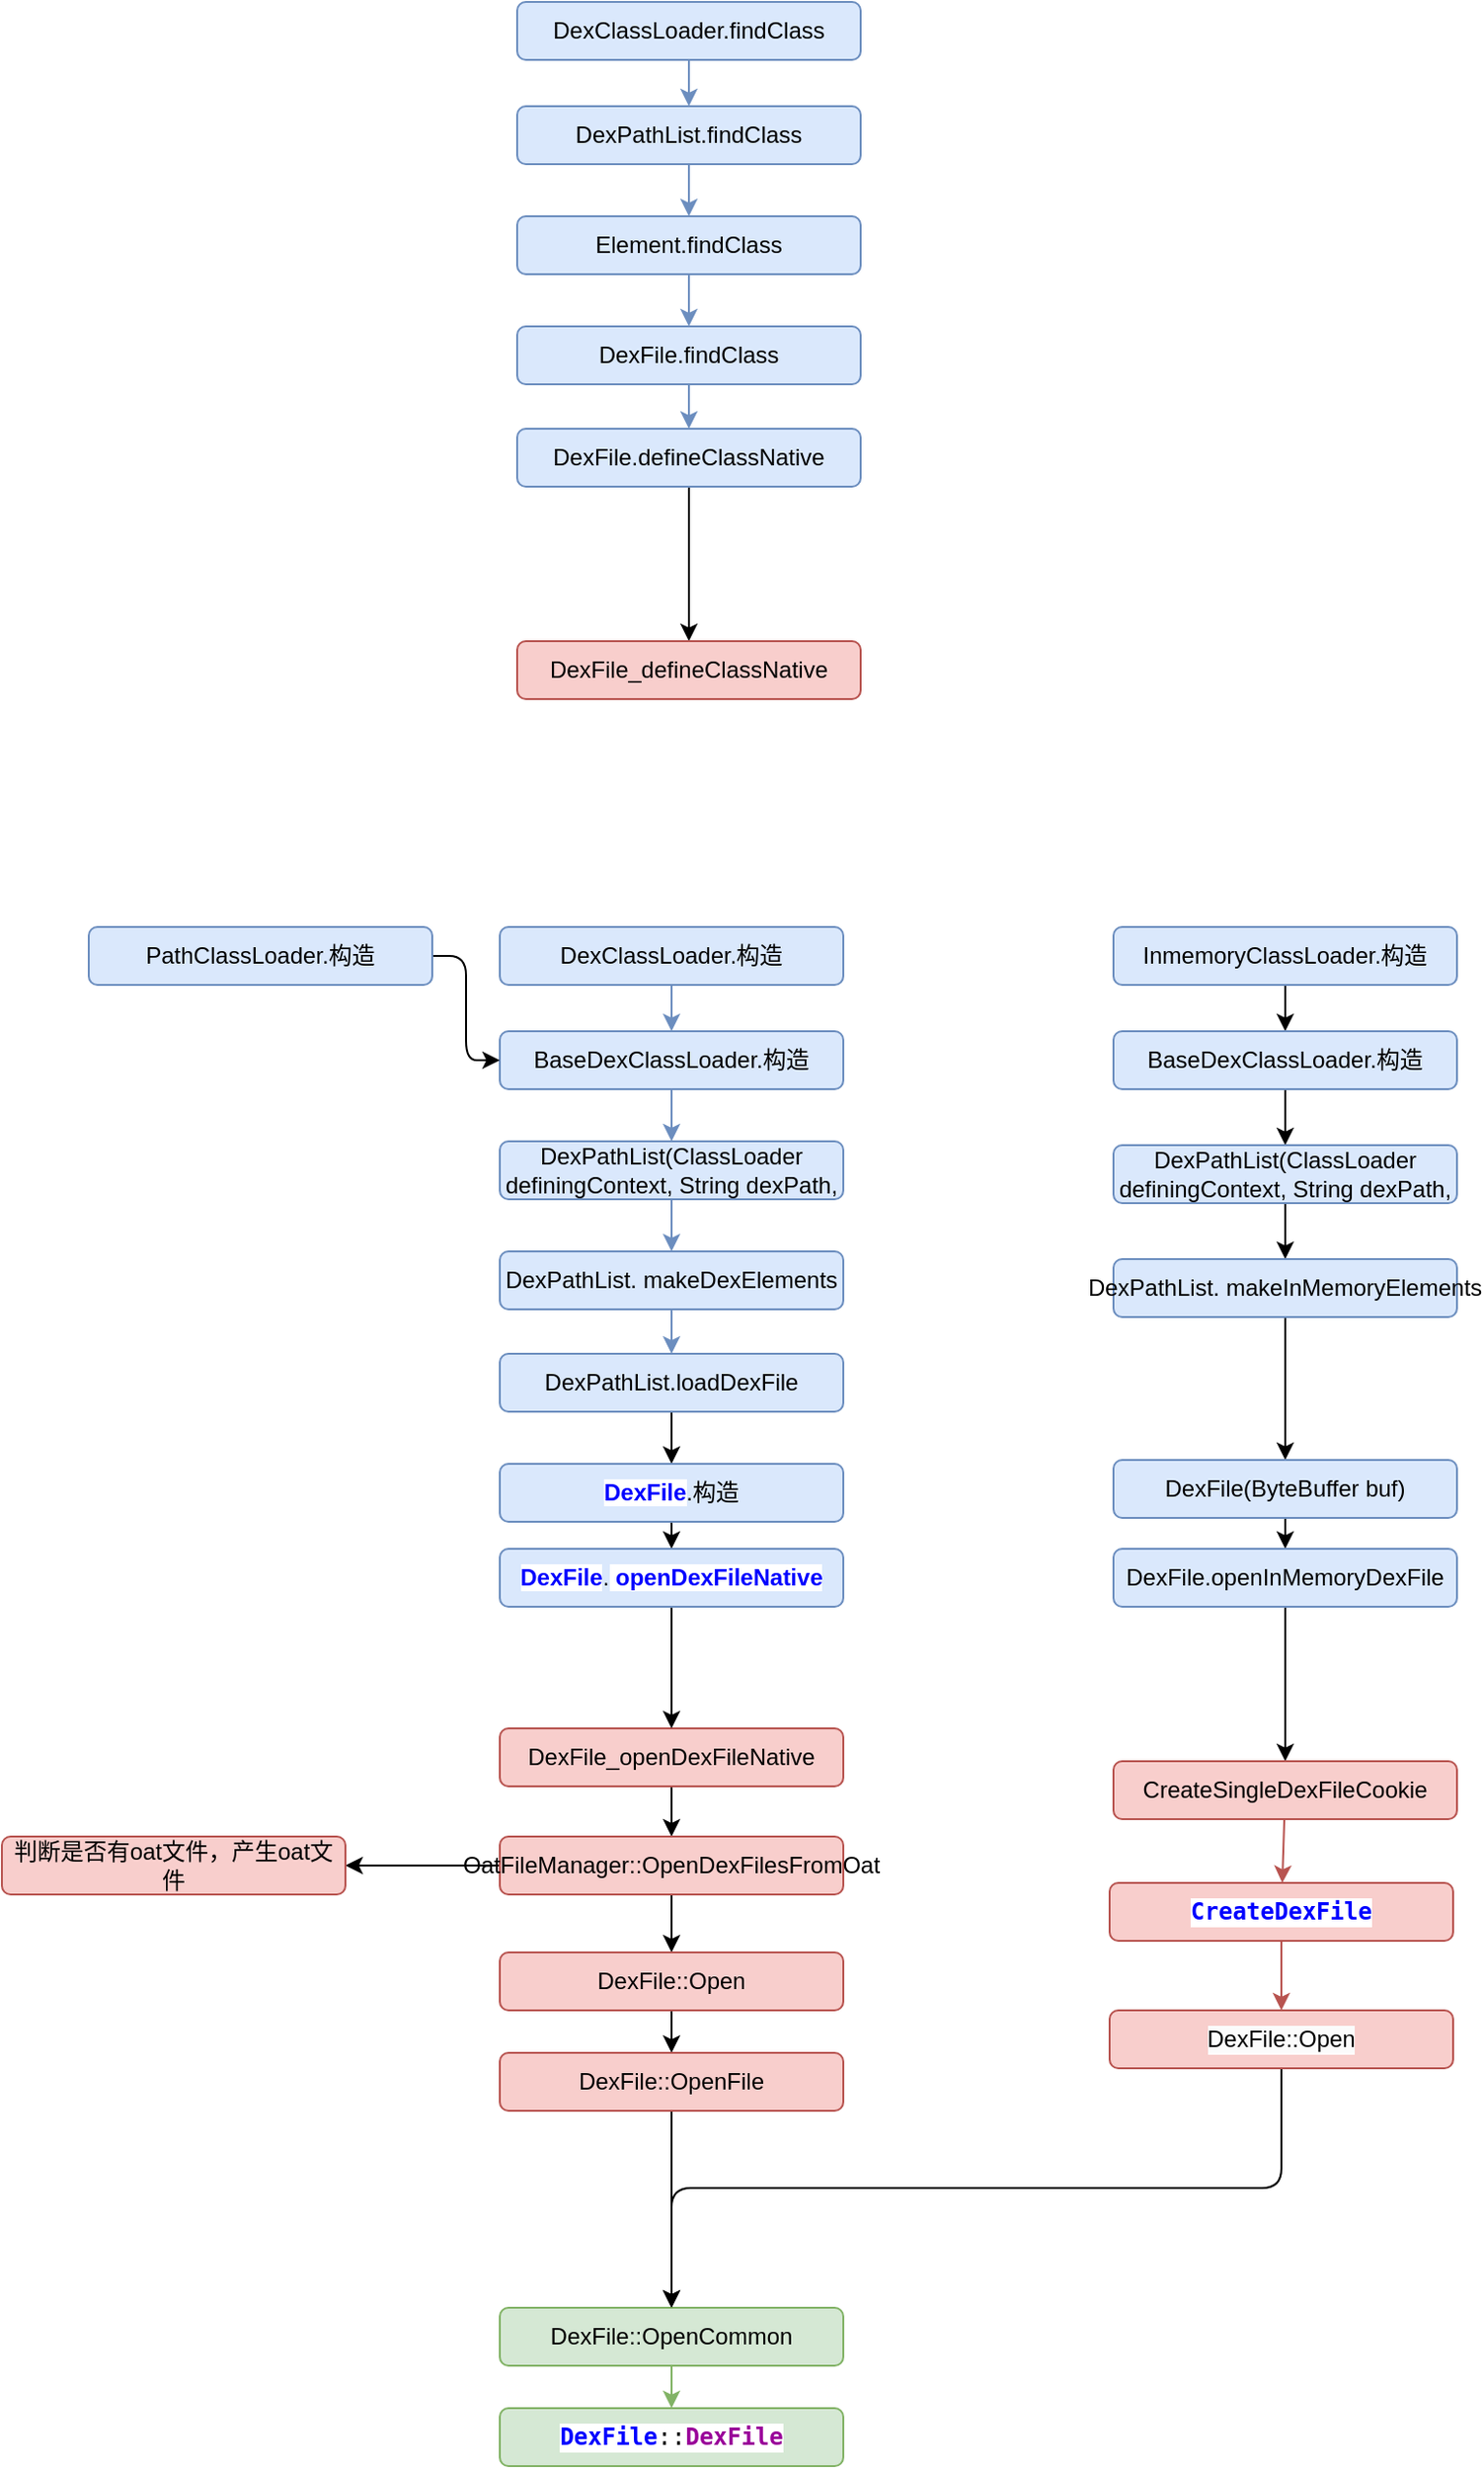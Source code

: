 <mxfile>
    <diagram id="Rl8NyJzdk1sUaj45EDlg" name="第 1 页">
        <mxGraphModel dx="1341" dy="1930" grid="0" gridSize="10" guides="1" tooltips="1" connect="1" arrows="1" fold="1" page="1" pageScale="1" pageWidth="827" pageHeight="1169" math="0" shadow="0">
            <root>
                <mxCell id="0"/>
                <mxCell id="1" parent="0"/>
                <mxCell id="4" value="" style="edgeStyle=none;html=1;fillColor=#dae8fc;strokeColor=#6c8ebf;" parent="1" source="2" target="3" edge="1">
                    <mxGeometry relative="1" as="geometry"/>
                </mxCell>
                <mxCell id="2" value="DexClassLoader.findClass" style="rounded=1;whiteSpace=wrap;html=1;fillColor=#dae8fc;strokeColor=#6c8ebf;" parent="1" vertex="1">
                    <mxGeometry x="-435" y="-44" width="178" height="30" as="geometry"/>
                </mxCell>
                <mxCell id="6" value="" style="edgeStyle=none;html=1;fillColor=#dae8fc;strokeColor=#6c8ebf;" parent="1" source="3" target="5" edge="1">
                    <mxGeometry relative="1" as="geometry"/>
                </mxCell>
                <mxCell id="3" value="DexPathList.findClass" style="rounded=1;whiteSpace=wrap;html=1;fillColor=#dae8fc;strokeColor=#6c8ebf;" parent="1" vertex="1">
                    <mxGeometry x="-435" y="10" width="178" height="30" as="geometry"/>
                </mxCell>
                <mxCell id="8" value="" style="edgeStyle=none;html=1;fillColor=#dae8fc;strokeColor=#6c8ebf;" parent="1" source="5" target="7" edge="1">
                    <mxGeometry relative="1" as="geometry"/>
                </mxCell>
                <mxCell id="5" value="Element.findClass" style="rounded=1;whiteSpace=wrap;html=1;fillColor=#dae8fc;strokeColor=#6c8ebf;" parent="1" vertex="1">
                    <mxGeometry x="-435" y="67" width="178" height="30" as="geometry"/>
                </mxCell>
                <mxCell id="10" value="" style="edgeStyle=none;html=1;fillColor=#dae8fc;strokeColor=#6c8ebf;" parent="1" source="7" target="9" edge="1">
                    <mxGeometry relative="1" as="geometry"/>
                </mxCell>
                <mxCell id="7" value="DexFile.findClass" style="rounded=1;whiteSpace=wrap;html=1;fillColor=#dae8fc;strokeColor=#6c8ebf;" parent="1" vertex="1">
                    <mxGeometry x="-435" y="124" width="178" height="30" as="geometry"/>
                </mxCell>
                <mxCell id="12" value="" style="edgeStyle=none;html=1;" parent="1" source="9" target="11" edge="1">
                    <mxGeometry relative="1" as="geometry"/>
                </mxCell>
                <mxCell id="9" value="DexFile.defineClassNative" style="rounded=1;whiteSpace=wrap;html=1;fillColor=#dae8fc;strokeColor=#6c8ebf;" parent="1" vertex="1">
                    <mxGeometry x="-435" y="177" width="178" height="30" as="geometry"/>
                </mxCell>
                <mxCell id="11" value="DexFile_defineClassNative" style="rounded=1;whiteSpace=wrap;html=1;fillColor=#f8cecc;strokeColor=#b85450;" parent="1" vertex="1">
                    <mxGeometry x="-435" y="287" width="178" height="30" as="geometry"/>
                </mxCell>
                <mxCell id="13" value="" style="edgeStyle=none;html=1;fillColor=#dae8fc;strokeColor=#6c8ebf;" parent="1" source="14" target="16" edge="1">
                    <mxGeometry relative="1" as="geometry"/>
                </mxCell>
                <mxCell id="14" value="DexClassLoader.构造" style="rounded=1;whiteSpace=wrap;html=1;fillColor=#dae8fc;strokeColor=#6c8ebf;" parent="1" vertex="1">
                    <mxGeometry x="-444" y="435" width="178" height="30" as="geometry"/>
                </mxCell>
                <mxCell id="15" value="" style="edgeStyle=none;html=1;fillColor=#dae8fc;strokeColor=#6c8ebf;" parent="1" source="16" target="18" edge="1">
                    <mxGeometry relative="1" as="geometry"/>
                </mxCell>
                <mxCell id="16" value="BaseDexClassLoader.构造" style="rounded=1;whiteSpace=wrap;html=1;fillColor=#dae8fc;strokeColor=#6c8ebf;" parent="1" vertex="1">
                    <mxGeometry x="-444" y="489" width="178" height="30" as="geometry"/>
                </mxCell>
                <mxCell id="17" value="" style="edgeStyle=none;html=1;fillColor=#dae8fc;strokeColor=#6c8ebf;" parent="1" source="18" target="20" edge="1">
                    <mxGeometry relative="1" as="geometry"/>
                </mxCell>
                <mxCell id="18" value="DexPathList(ClassLoader definingContext, String dexPath," style="rounded=1;whiteSpace=wrap;html=1;fillColor=#dae8fc;strokeColor=#6c8ebf;" parent="1" vertex="1">
                    <mxGeometry x="-444" y="546" width="178" height="30" as="geometry"/>
                </mxCell>
                <mxCell id="19" value="" style="edgeStyle=none;html=1;fillColor=#dae8fc;strokeColor=#6c8ebf;" parent="1" source="20" target="22" edge="1">
                    <mxGeometry relative="1" as="geometry"/>
                </mxCell>
                <mxCell id="20" value="&lt;span style=&quot;color: rgb(0, 0, 0);&quot;&gt;DexPathList&lt;/span&gt;.&amp;nbsp;makeDexElements" style="rounded=1;whiteSpace=wrap;html=1;fillColor=#dae8fc;strokeColor=#6c8ebf;" parent="1" vertex="1">
                    <mxGeometry x="-444" y="603" width="178" height="30" as="geometry"/>
                </mxCell>
                <mxCell id="27" value="" style="edgeStyle=none;html=1;" parent="1" source="22" target="26" edge="1">
                    <mxGeometry relative="1" as="geometry"/>
                </mxCell>
                <mxCell id="22" value="&lt;span style=&quot;color: rgb(0, 0, 0);&quot;&gt;DexPathList&lt;/span&gt;.loadDexFile" style="rounded=1;whiteSpace=wrap;html=1;fillColor=#dae8fc;strokeColor=#6c8ebf;" parent="1" vertex="1">
                    <mxGeometry x="-444" y="656" width="178" height="30" as="geometry"/>
                </mxCell>
                <mxCell id="32" value="" style="edgeStyle=none;html=1;" parent="1" source="23" target="31" edge="1">
                    <mxGeometry relative="1" as="geometry"/>
                </mxCell>
                <mxCell id="23" value="DexFile_openDexFileNative" style="rounded=1;whiteSpace=wrap;html=1;fillColor=#f8cecc;strokeColor=#b85450;" parent="1" vertex="1">
                    <mxGeometry x="-444" y="850" width="178" height="30" as="geometry"/>
                </mxCell>
                <mxCell id="29" value="" style="edgeStyle=none;html=1;" parent="1" source="26" target="28" edge="1">
                    <mxGeometry relative="1" as="geometry"/>
                </mxCell>
                <mxCell id="26" value="&lt;a style=&quot;background-color: rgb(255, 255, 255); text-align: start; text-decoration-line: none; color: rgb(0, 0, 255); font-weight: bold;&quot; data-definition-place=&quot;def&quot; class=&quot;xmt intelliWindow-symbol&quot; href=&quot;http://xrefandroid.com/android-8.1.0_r81/s?refs=DexFile&amp;amp;project=libcore&quot;&gt;DexFile&lt;/a&gt;.构造" style="rounded=1;whiteSpace=wrap;html=1;fillColor=#dae8fc;strokeColor=#6c8ebf;" parent="1" vertex="1">
                    <mxGeometry x="-444" y="713" width="178" height="30" as="geometry"/>
                </mxCell>
                <mxCell id="30" value="" style="edgeStyle=none;html=1;" parent="1" source="28" target="23" edge="1">
                    <mxGeometry relative="1" as="geometry"/>
                </mxCell>
                <mxCell id="28" value="&lt;a style=&quot;background-color: rgb(255, 255, 255); text-align: start; text-decoration-line: none; color: rgb(0, 0, 255); font-weight: bold;&quot; data-definition-place=&quot;def&quot; class=&quot;xmt intelliWindow-symbol&quot; href=&quot;http://xrefandroid.com/android-8.1.0_r81/s?refs=DexFile&amp;amp;project=libcore&quot;&gt;DexFile&lt;/a&gt;.&lt;span style=&quot;background-color: rgb(255, 255, 255); text-align: start;&quot;&gt; &lt;/span&gt;&lt;a style=&quot;background-color: rgb(255, 255, 255); text-align: start; color: rgb(0, 0, 255); font-weight: bold;&quot; name=&quot;openDexFileNative&quot; class=&quot;xmt&quot;&gt;&lt;/a&gt;&lt;a style=&quot;background-color: rgb(255, 255, 255); text-align: start; text-decoration-line: none; color: rgb(0, 0, 255); font-weight: bold;&quot; data-definition-place=&quot;def&quot; class=&quot;xmt intelliWindow-symbol&quot; href=&quot;http://xrefandroid.com/android-8.1.0_r81/s?refs=openDexFileNative&amp;amp;project=libcore&quot;&gt;openDexFileNative&lt;/a&gt;" style="rounded=1;whiteSpace=wrap;html=1;fillColor=#dae8fc;strokeColor=#6c8ebf;" parent="1" vertex="1">
                    <mxGeometry x="-444" y="757" width="178" height="30" as="geometry"/>
                </mxCell>
                <mxCell id="34" value="" style="edgeStyle=none;html=1;" parent="1" source="31" target="33" edge="1">
                    <mxGeometry relative="1" as="geometry"/>
                </mxCell>
                <mxCell id="63" value="" style="edgeStyle=none;html=1;" edge="1" parent="1" source="31" target="62">
                    <mxGeometry relative="1" as="geometry"/>
                </mxCell>
                <mxCell id="31" value="OatFileManager::OpenDexFilesFromOat" style="rounded=1;whiteSpace=wrap;html=1;fillColor=#f8cecc;strokeColor=#b85450;" parent="1" vertex="1">
                    <mxGeometry x="-444" y="906" width="178" height="30" as="geometry"/>
                </mxCell>
                <mxCell id="37" value="" style="edgeStyle=none;html=1;" parent="1" source="33" target="36" edge="1">
                    <mxGeometry relative="1" as="geometry"/>
                </mxCell>
                <mxCell id="33" value="DexFile::Open" style="rounded=1;whiteSpace=wrap;html=1;fillColor=#f8cecc;strokeColor=#b85450;" parent="1" vertex="1">
                    <mxGeometry x="-444" y="966" width="178" height="30" as="geometry"/>
                </mxCell>
                <mxCell id="39" value="" style="edgeStyle=none;html=1;" parent="1" source="36" target="38" edge="1">
                    <mxGeometry relative="1" as="geometry"/>
                </mxCell>
                <mxCell id="36" value="DexFile::OpenFile" style="rounded=1;whiteSpace=wrap;html=1;fillColor=#f8cecc;strokeColor=#b85450;" parent="1" vertex="1">
                    <mxGeometry x="-444" y="1018" width="178" height="30" as="geometry"/>
                </mxCell>
                <mxCell id="41" value="" style="edgeStyle=none;html=1;fillColor=#d5e8d4;strokeColor=#82b366;" parent="1" source="38" target="40" edge="1">
                    <mxGeometry relative="1" as="geometry"/>
                </mxCell>
                <mxCell id="38" value="DexFile::OpenCommon" style="rounded=1;whiteSpace=wrap;html=1;fillColor=#d5e8d4;strokeColor=#82b366;" parent="1" vertex="1">
                    <mxGeometry x="-444" y="1150" width="178" height="30" as="geometry"/>
                </mxCell>
                <mxCell id="40" value="&lt;pre style=&quot;border: 0px; margin-top: 0px; margin-bottom: 0px; color: rgb(0, 0, 0); text-align: start; background-color: rgb(255, 255, 255);&quot;&gt;&lt;span style=&quot;display: inline;&quot; class=&quot;scope-head&quot; id=&quot;scope_id_704901ad&quot;&gt;&lt;a style=&quot;text-decoration-line: none; color: rgb(0, 0, 255); font-weight: bold;&quot; data-definition-place=&quot;def&quot; class=&quot;xf intelliWindow-symbol&quot; href=&quot;http://xrefandroid.com/android-8.1.0_r81/s?refs=DexFile&amp;amp;project=art&quot;&gt;DexFile&lt;/a&gt;::&lt;a style=&quot;text-decoration-line: none; color: rgb(153, 0, 153); font-weight: bold;&quot; data-definition-place=&quot;defined-in-file&quot; href=&quot;http://xrefandroid.com/android-8.1.0_r81/xref/art/runtime/dex_file.cc#DexFile&quot; class=&quot;d intelliWindow-symbol&quot;&gt;DexFile&lt;/a&gt;&lt;/span&gt;&lt;/pre&gt;" style="rounded=1;whiteSpace=wrap;html=1;fillColor=#d5e8d4;strokeColor=#82b366;" parent="1" vertex="1">
                    <mxGeometry x="-444" y="1202" width="178" height="30" as="geometry"/>
                </mxCell>
                <mxCell id="43" style="edgeStyle=orthogonalEdgeStyle;html=1;entryX=0;entryY=0.5;entryDx=0;entryDy=0;" parent="1" source="42" target="16" edge="1">
                    <mxGeometry relative="1" as="geometry"/>
                </mxCell>
                <mxCell id="42" value="PathClassLoader.构造" style="rounded=1;whiteSpace=wrap;html=1;fillColor=#dae8fc;strokeColor=#6c8ebf;" parent="1" vertex="1">
                    <mxGeometry x="-657" y="435" width="178" height="30" as="geometry"/>
                </mxCell>
                <mxCell id="46" value="" style="edgeStyle=none;html=1;" parent="1" source="44" target="45" edge="1">
                    <mxGeometry relative="1" as="geometry"/>
                </mxCell>
                <mxCell id="44" value="InmemoryClassLoader.构造" style="rounded=1;whiteSpace=wrap;html=1;fillColor=#dae8fc;strokeColor=#6c8ebf;" parent="1" vertex="1">
                    <mxGeometry x="-126" y="435" width="178" height="30" as="geometry"/>
                </mxCell>
                <mxCell id="48" value="" style="edgeStyle=none;html=1;" parent="1" source="45" target="47" edge="1">
                    <mxGeometry relative="1" as="geometry"/>
                </mxCell>
                <mxCell id="45" value="&lt;span style=&quot;color: rgb(0, 0, 0);&quot;&gt;BaseDexClassLoader.构造&lt;/span&gt;" style="rounded=1;whiteSpace=wrap;html=1;fillColor=#dae8fc;strokeColor=#6c8ebf;" parent="1" vertex="1">
                    <mxGeometry x="-126" y="489" width="178" height="30" as="geometry"/>
                </mxCell>
                <mxCell id="50" value="" style="edgeStyle=none;html=1;" parent="1" source="47" target="49" edge="1">
                    <mxGeometry relative="1" as="geometry"/>
                </mxCell>
                <mxCell id="47" value="DexPathList(ClassLoader definingContext, String dexPath," style="rounded=1;whiteSpace=wrap;html=1;fillColor=#dae8fc;strokeColor=#6c8ebf;" parent="1" vertex="1">
                    <mxGeometry x="-126" y="548" width="178" height="30" as="geometry"/>
                </mxCell>
                <mxCell id="52" value="" style="edgeStyle=none;html=1;" parent="1" source="49" target="51" edge="1">
                    <mxGeometry relative="1" as="geometry"/>
                </mxCell>
                <mxCell id="49" value="&lt;span style=&quot;color: rgb(0, 0, 0);&quot;&gt;DexPathList&lt;/span&gt;.&amp;nbsp;makeInMemoryElements" style="rounded=1;whiteSpace=wrap;html=1;fillColor=#dae8fc;strokeColor=#6c8ebf;" parent="1" vertex="1">
                    <mxGeometry x="-126" y="607" width="178" height="30" as="geometry"/>
                </mxCell>
                <mxCell id="54" value="" style="edgeStyle=none;html=1;" parent="1" source="51" target="53" edge="1">
                    <mxGeometry relative="1" as="geometry"/>
                </mxCell>
                <mxCell id="51" value="DexFile(ByteBuffer buf)" style="rounded=1;whiteSpace=wrap;html=1;fillColor=#dae8fc;strokeColor=#6c8ebf;" parent="1" vertex="1">
                    <mxGeometry x="-126" y="711" width="178" height="30" as="geometry"/>
                </mxCell>
                <mxCell id="56" value="" style="edgeStyle=none;html=1;" parent="1" source="53" target="55" edge="1">
                    <mxGeometry relative="1" as="geometry"/>
                </mxCell>
                <mxCell id="53" value="DexFile.openInMemoryDexFile" style="rounded=1;whiteSpace=wrap;html=1;fillColor=#dae8fc;strokeColor=#6c8ebf;" parent="1" vertex="1">
                    <mxGeometry x="-126" y="757" width="178" height="30" as="geometry"/>
                </mxCell>
                <mxCell id="58" value="" style="edgeStyle=none;html=1;fillColor=#f8cecc;strokeColor=#b85450;" parent="1" source="55" target="57" edge="1">
                    <mxGeometry relative="1" as="geometry"/>
                </mxCell>
                <mxCell id="55" value="CreateSingleDexFileCookie" style="rounded=1;whiteSpace=wrap;html=1;fillColor=#f8cecc;strokeColor=#b85450;" parent="1" vertex="1">
                    <mxGeometry x="-126" y="867" width="178" height="30" as="geometry"/>
                </mxCell>
                <mxCell id="60" value="" style="edgeStyle=none;html=1;fillColor=#f8cecc;strokeColor=#b85450;" parent="1" source="57" target="59" edge="1">
                    <mxGeometry relative="1" as="geometry"/>
                </mxCell>
                <mxCell id="57" value="&lt;pre style=&quot;border: 0px; margin-top: 0px; margin-bottom: 0px; color: rgb(0, 0, 0); text-align: start; background-color: rgb(255, 255, 255);&quot;&gt;&lt;span style=&quot;display: inline;&quot; class=&quot;scope-head&quot; id=&quot;scope_id_aa6ca3d1&quot;&gt;&lt;a style=&quot;text-decoration-line: none; color: rgb(0, 0, 255); font-weight: bold;&quot; data-definition-place=&quot;def&quot; class=&quot;xf intelliWindow-symbol&quot; href=&quot;http://xrefandroid.com/android-8.1.0_r81/s?refs=CreateDexFile&amp;amp;project=art&quot;&gt;CreateDexFile&lt;/a&gt;&lt;/span&gt;&lt;/pre&gt;" style="rounded=1;whiteSpace=wrap;html=1;fillColor=#f8cecc;strokeColor=#b85450;" parent="1" vertex="1">
                    <mxGeometry x="-128" y="930" width="178" height="30" as="geometry"/>
                </mxCell>
                <mxCell id="61" style="edgeStyle=orthogonalEdgeStyle;html=1;entryX=0.5;entryY=0;entryDx=0;entryDy=0;exitX=0.5;exitY=1;exitDx=0;exitDy=0;" parent="1" source="59" target="38" edge="1">
                    <mxGeometry relative="1" as="geometry"/>
                </mxCell>
                <mxCell id="59" value="&lt;pre style=&quot;border: 0px; margin-top: 0px; margin-bottom: 0px; color: rgb(0, 0, 0); text-align: start; background-color: rgb(255, 255, 255);&quot;&gt;&lt;span style=&quot;color: rgb(0, 0, 0); font-family: Helvetica; text-align: center; white-space: normal; background-color: rgb(251, 251, 251);&quot;&gt;DexFile::Open&lt;/span&gt;&lt;/pre&gt;" style="rounded=1;whiteSpace=wrap;html=1;fillColor=#f8cecc;strokeColor=#b85450;" parent="1" vertex="1">
                    <mxGeometry x="-128" y="996" width="178" height="30" as="geometry"/>
                </mxCell>
                <mxCell id="62" value="判断是否有oat文件，产生oat文件" style="rounded=1;whiteSpace=wrap;html=1;fillColor=#f8cecc;strokeColor=#b85450;" vertex="1" parent="1">
                    <mxGeometry x="-702" y="906" width="178" height="30" as="geometry"/>
                </mxCell>
            </root>
        </mxGraphModel>
    </diagram>
</mxfile>